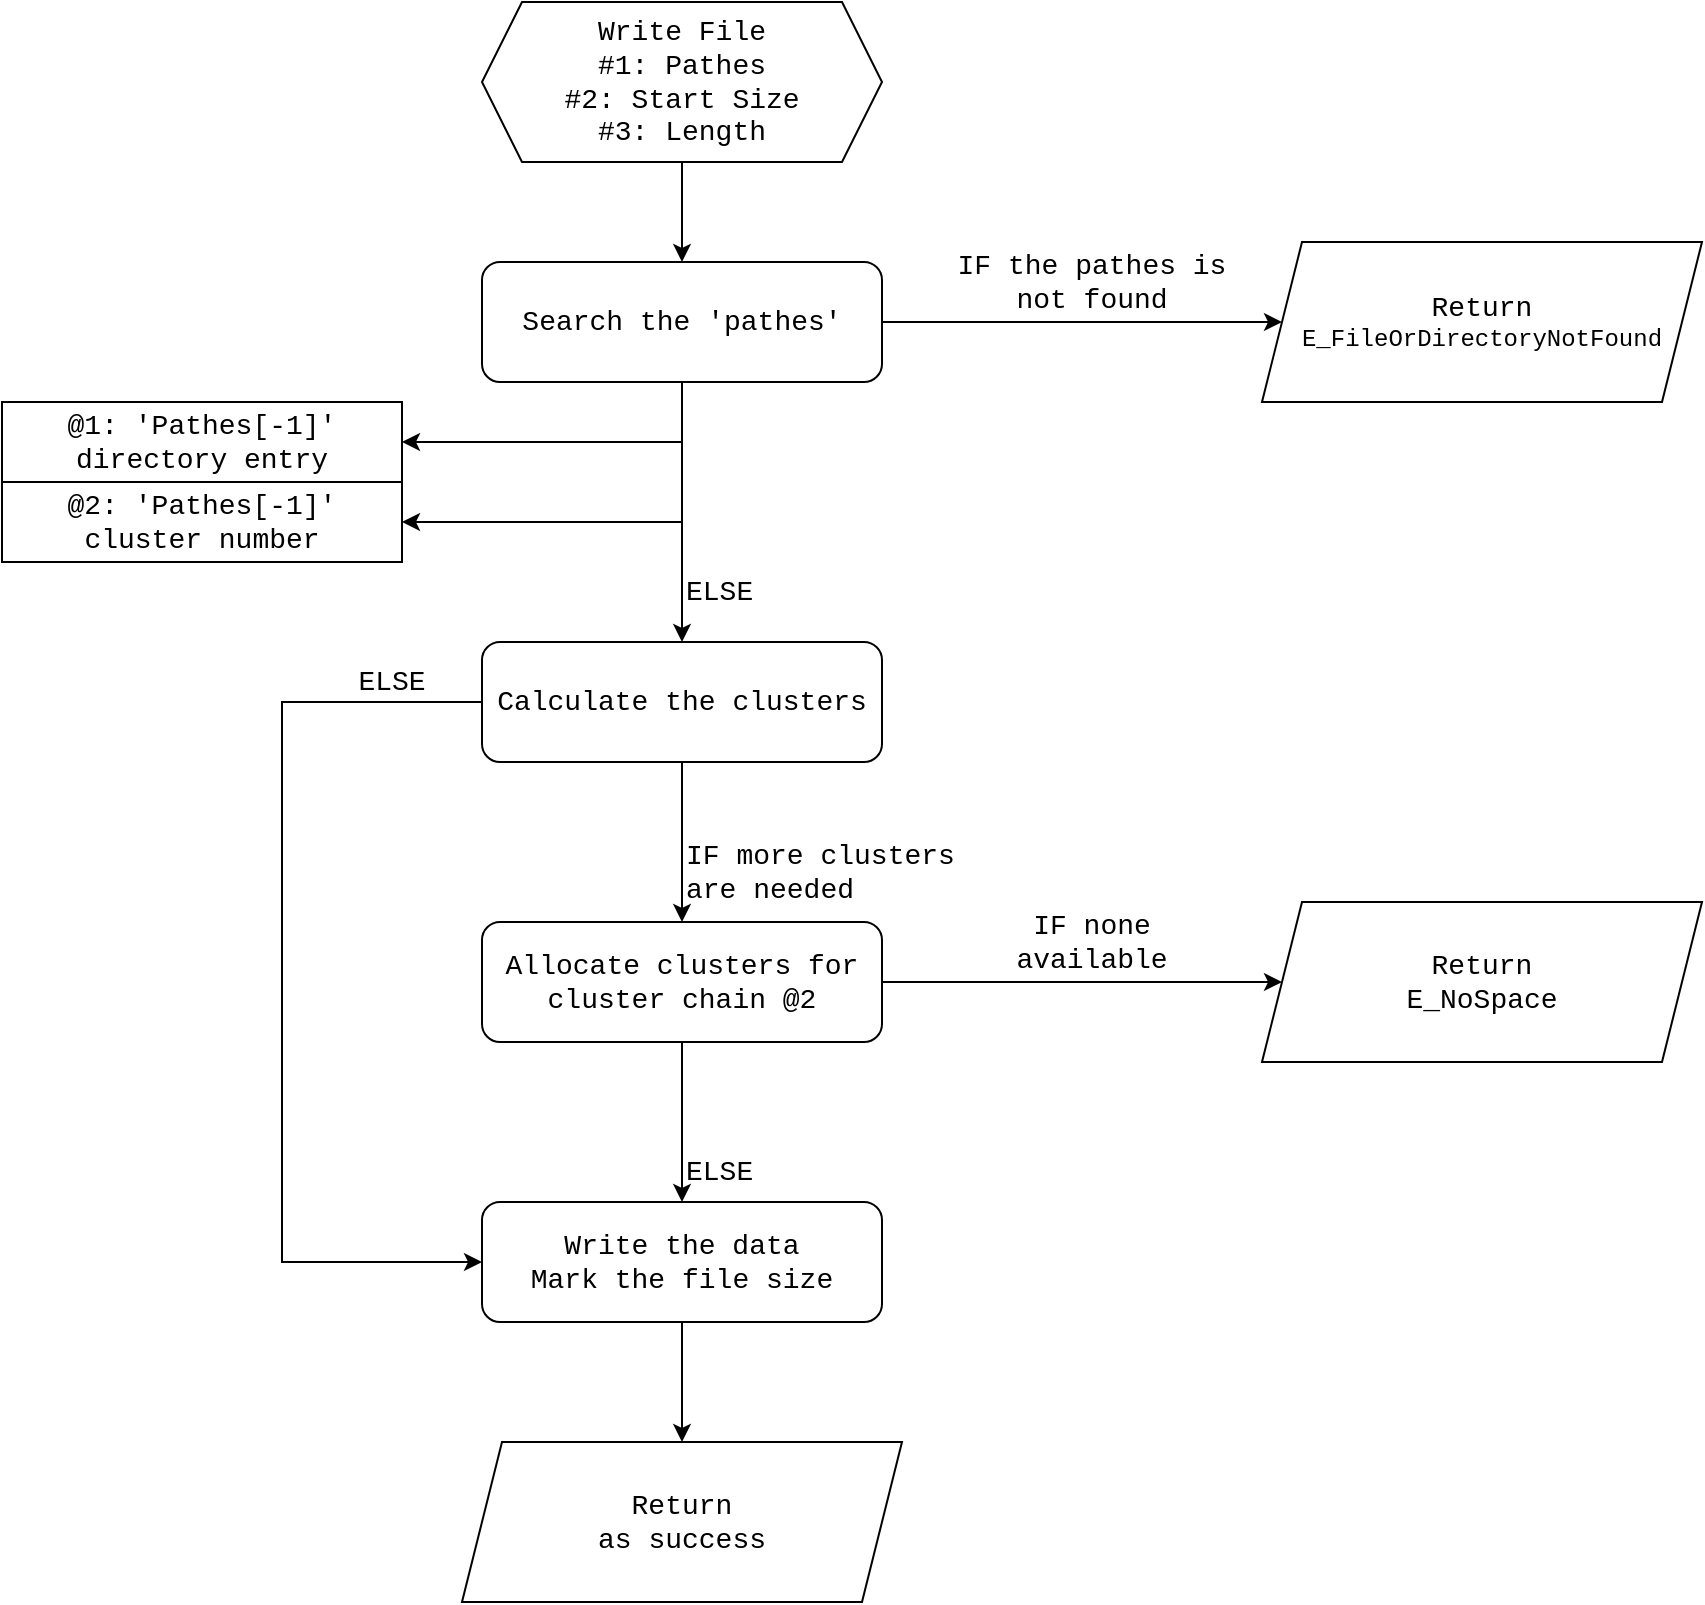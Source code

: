 <mxfile version="24.7.8">
  <diagram name="Path-1" id="yvvO-IFKYV9TJU07ftuM">
    <mxGraphModel dx="934" dy="621" grid="1" gridSize="10" guides="1" tooltips="1" connect="1" arrows="1" fold="1" page="1" pageScale="1" pageWidth="850" pageHeight="1100" math="0" shadow="0">
      <root>
        <mxCell id="0" />
        <mxCell id="1" parent="0" />
        <mxCell id="ThWdQmo8D_hqyAFHzQaa-1" style="edgeStyle=orthogonalEdgeStyle;rounded=0;orthogonalLoop=1;jettySize=auto;html=1;exitX=0.5;exitY=1;exitDx=0;exitDy=0;entryX=0.5;entryY=0;entryDx=0;entryDy=0;" edge="1" parent="1" source="ThWdQmo8D_hqyAFHzQaa-2" target="ThWdQmo8D_hqyAFHzQaa-39">
          <mxGeometry relative="1" as="geometry">
            <mxPoint x="430" y="90" as="targetPoint" />
          </mxGeometry>
        </mxCell>
        <mxCell id="ThWdQmo8D_hqyAFHzQaa-2" value="Write File&lt;div&gt;#1: Pathes&lt;/div&gt;&lt;div&gt;#2: Start Size&lt;/div&gt;&lt;div&gt;#3: Length&lt;/div&gt;" style="shape=hexagon;perimeter=hexagonPerimeter2;whiteSpace=wrap;html=1;fixedSize=1;fontFamily=Courier New;fontSize=14;" vertex="1" parent="1">
          <mxGeometry x="240" width="200" height="80" as="geometry" />
        </mxCell>
        <mxCell id="ThWdQmo8D_hqyAFHzQaa-36" style="edgeStyle=orthogonalEdgeStyle;rounded=0;orthogonalLoop=1;jettySize=auto;html=1;exitX=1;exitY=0.5;exitDx=0;exitDy=0;entryX=0;entryY=0.5;entryDx=0;entryDy=0;" edge="1" parent="1" source="ThWdQmo8D_hqyAFHzQaa-39" target="ThWdQmo8D_hqyAFHzQaa-41">
          <mxGeometry relative="1" as="geometry">
            <mxPoint x="590" y="200" as="targetPoint" />
            <mxPoint x="450" y="170" as="sourcePoint" />
          </mxGeometry>
        </mxCell>
        <mxCell id="ThWdQmo8D_hqyAFHzQaa-37" style="edgeStyle=orthogonalEdgeStyle;rounded=0;orthogonalLoop=1;jettySize=auto;html=1;exitX=0.5;exitY=1;exitDx=0;exitDy=0;entryX=1;entryY=0.5;entryDx=0;entryDy=0;" edge="1" parent="1" source="ThWdQmo8D_hqyAFHzQaa-39" target="ThWdQmo8D_hqyAFHzQaa-42">
          <mxGeometry relative="1" as="geometry" />
        </mxCell>
        <mxCell id="ThWdQmo8D_hqyAFHzQaa-38" style="edgeStyle=orthogonalEdgeStyle;rounded=0;orthogonalLoop=1;jettySize=auto;html=1;exitX=0.5;exitY=1;exitDx=0;exitDy=0;entryX=1;entryY=0.5;entryDx=0;entryDy=0;" edge="1" parent="1" source="ThWdQmo8D_hqyAFHzQaa-39" target="ThWdQmo8D_hqyAFHzQaa-43">
          <mxGeometry relative="1" as="geometry" />
        </mxCell>
        <mxCell id="ThWdQmo8D_hqyAFHzQaa-45" style="edgeStyle=orthogonalEdgeStyle;rounded=0;orthogonalLoop=1;jettySize=auto;html=1;exitX=0.5;exitY=1;exitDx=0;exitDy=0;entryX=0.5;entryY=0;entryDx=0;entryDy=0;" edge="1" parent="1" source="ThWdQmo8D_hqyAFHzQaa-39" target="ThWdQmo8D_hqyAFHzQaa-44">
          <mxGeometry relative="1" as="geometry" />
        </mxCell>
        <mxCell id="ThWdQmo8D_hqyAFHzQaa-39" value="&lt;span style=&quot;font-size: 14px;&quot;&gt;Search the &#39;pathes&#39;&lt;/span&gt;" style="rounded=1;whiteSpace=wrap;html=1;fontFamily=Courier New;fontSize=13;" vertex="1" parent="1">
          <mxGeometry x="240" y="130" width="200" height="60" as="geometry" />
        </mxCell>
        <mxCell id="ThWdQmo8D_hqyAFHzQaa-40" value="IF the pathes is not found" style="text;html=1;align=center;verticalAlign=middle;whiteSpace=wrap;rounded=0;fontFamily=Courier New;fontSize=14;" vertex="1" parent="1">
          <mxGeometry x="460" y="125" width="170" height="30" as="geometry" />
        </mxCell>
        <mxCell id="ThWdQmo8D_hqyAFHzQaa-41" value="&lt;div&gt;&lt;font style=&quot;font-size: 14px;&quot;&gt;Return&lt;/font&gt;&lt;/div&gt;E_FileOrDirectoryNotFound" style="shape=parallelogram;perimeter=parallelogramPerimeter;whiteSpace=wrap;html=1;fixedSize=1;fontFamily=Courier New;fontSize=12;" vertex="1" parent="1">
          <mxGeometry x="630" y="120" width="220" height="80" as="geometry" />
        </mxCell>
        <mxCell id="ThWdQmo8D_hqyAFHzQaa-42" value="@1: &#39;Pathes[-1]&#39; directory entry" style="rounded=0;whiteSpace=wrap;html=1;fontFamily=Courier New;fontSize=14;" vertex="1" parent="1">
          <mxGeometry y="200" width="200" height="40" as="geometry" />
        </mxCell>
        <mxCell id="ThWdQmo8D_hqyAFHzQaa-43" value="@2: &#39;Pathes[-1]&#39; cluster number" style="rounded=0;whiteSpace=wrap;html=1;fontFamily=Courier New;fontSize=14;" vertex="1" parent="1">
          <mxGeometry y="240" width="200" height="40" as="geometry" />
        </mxCell>
        <mxCell id="ThWdQmo8D_hqyAFHzQaa-47" style="edgeStyle=orthogonalEdgeStyle;rounded=0;orthogonalLoop=1;jettySize=auto;html=1;exitX=0.5;exitY=1;exitDx=0;exitDy=0;entryX=0.5;entryY=0;entryDx=0;entryDy=0;" edge="1" parent="1" source="ThWdQmo8D_hqyAFHzQaa-44" target="ThWdQmo8D_hqyAFHzQaa-46">
          <mxGeometry relative="1" as="geometry" />
        </mxCell>
        <mxCell id="ThWdQmo8D_hqyAFHzQaa-55" style="edgeStyle=orthogonalEdgeStyle;rounded=0;orthogonalLoop=1;jettySize=auto;html=1;exitX=0;exitY=0.5;exitDx=0;exitDy=0;entryX=0;entryY=0.5;entryDx=0;entryDy=0;" edge="1" parent="1" source="ThWdQmo8D_hqyAFHzQaa-44" target="ThWdQmo8D_hqyAFHzQaa-52">
          <mxGeometry relative="1" as="geometry">
            <Array as="points">
              <mxPoint x="140" y="350" />
              <mxPoint x="140" y="630" />
            </Array>
          </mxGeometry>
        </mxCell>
        <mxCell id="ThWdQmo8D_hqyAFHzQaa-44" value="&lt;span style=&quot;font-size: 14px;&quot;&gt;Calculate the clusters&lt;/span&gt;" style="rounded=1;whiteSpace=wrap;html=1;fontFamily=Courier New;fontSize=13;" vertex="1" parent="1">
          <mxGeometry x="240" y="320" width="200" height="60" as="geometry" />
        </mxCell>
        <mxCell id="ThWdQmo8D_hqyAFHzQaa-50" style="edgeStyle=orthogonalEdgeStyle;rounded=0;orthogonalLoop=1;jettySize=auto;html=1;exitX=1;exitY=0.5;exitDx=0;exitDy=0;entryX=0;entryY=0.5;entryDx=0;entryDy=0;" edge="1" parent="1" source="ThWdQmo8D_hqyAFHzQaa-46" target="ThWdQmo8D_hqyAFHzQaa-49">
          <mxGeometry relative="1" as="geometry" />
        </mxCell>
        <mxCell id="ThWdQmo8D_hqyAFHzQaa-53" style="edgeStyle=orthogonalEdgeStyle;rounded=0;orthogonalLoop=1;jettySize=auto;html=1;exitX=0.5;exitY=1;exitDx=0;exitDy=0;entryX=0.5;entryY=0;entryDx=0;entryDy=0;" edge="1" parent="1" source="ThWdQmo8D_hqyAFHzQaa-46" target="ThWdQmo8D_hqyAFHzQaa-52">
          <mxGeometry relative="1" as="geometry" />
        </mxCell>
        <mxCell id="ThWdQmo8D_hqyAFHzQaa-46" value="&lt;span style=&quot;font-size: 14px;&quot;&gt;Allocate clusters for cluster chain @2&lt;/span&gt;" style="rounded=1;whiteSpace=wrap;html=1;fontFamily=Courier New;fontSize=13;" vertex="1" parent="1">
          <mxGeometry x="240" y="460" width="200" height="60" as="geometry" />
        </mxCell>
        <mxCell id="ThWdQmo8D_hqyAFHzQaa-48" value="ELSE" style="text;html=1;align=left;verticalAlign=middle;whiteSpace=wrap;rounded=0;fontFamily=Courier New;fontSize=14;" vertex="1" parent="1">
          <mxGeometry x="340" y="280" width="170" height="30" as="geometry" />
        </mxCell>
        <mxCell id="ThWdQmo8D_hqyAFHzQaa-49" value="&lt;div&gt;&lt;font&gt;Return&lt;/font&gt;&lt;/div&gt;&lt;font&gt;E_NoSpace&lt;/font&gt;" style="shape=parallelogram;perimeter=parallelogramPerimeter;whiteSpace=wrap;html=1;fixedSize=1;fontFamily=Courier New;fontSize=14;" vertex="1" parent="1">
          <mxGeometry x="630" y="450" width="220" height="80" as="geometry" />
        </mxCell>
        <mxCell id="ThWdQmo8D_hqyAFHzQaa-51" value="IF none available" style="text;html=1;align=center;verticalAlign=middle;whiteSpace=wrap;rounded=0;fontFamily=Courier New;fontSize=14;" vertex="1" parent="1">
          <mxGeometry x="495" y="455" width="100" height="30" as="geometry" />
        </mxCell>
        <mxCell id="ThWdQmo8D_hqyAFHzQaa-59" style="edgeStyle=orthogonalEdgeStyle;rounded=0;orthogonalLoop=1;jettySize=auto;html=1;exitX=0.5;exitY=1;exitDx=0;exitDy=0;entryX=0.5;entryY=0;entryDx=0;entryDy=0;" edge="1" parent="1" source="ThWdQmo8D_hqyAFHzQaa-52" target="ThWdQmo8D_hqyAFHzQaa-58">
          <mxGeometry relative="1" as="geometry" />
        </mxCell>
        <mxCell id="ThWdQmo8D_hqyAFHzQaa-52" value="&lt;span style=&quot;font-size: 14px;&quot;&gt;Write the data&lt;/span&gt;&lt;div&gt;&lt;span style=&quot;font-size: 14px;&quot;&gt;Mark the file size&lt;/span&gt;&lt;/div&gt;" style="rounded=1;whiteSpace=wrap;html=1;fontFamily=Courier New;fontSize=13;" vertex="1" parent="1">
          <mxGeometry x="240" y="600" width="200" height="60" as="geometry" />
        </mxCell>
        <mxCell id="ThWdQmo8D_hqyAFHzQaa-54" value="ELSE" style="text;html=1;align=left;verticalAlign=middle;whiteSpace=wrap;rounded=0;fontFamily=Courier New;fontSize=14;" vertex="1" parent="1">
          <mxGeometry x="340" y="570" width="170" height="30" as="geometry" />
        </mxCell>
        <mxCell id="ThWdQmo8D_hqyAFHzQaa-56" value="ELSE" style="text;html=1;align=center;verticalAlign=middle;whiteSpace=wrap;rounded=0;fontFamily=Courier New;fontSize=14;" vertex="1" parent="1">
          <mxGeometry x="110" y="325" width="170" height="30" as="geometry" />
        </mxCell>
        <mxCell id="ThWdQmo8D_hqyAFHzQaa-57" value="IF more clusters are needed" style="text;html=1;align=left;verticalAlign=middle;whiteSpace=wrap;rounded=0;fontFamily=Courier New;fontSize=14;" vertex="1" parent="1">
          <mxGeometry x="340" y="420" width="150" height="30" as="geometry" />
        </mxCell>
        <mxCell id="ThWdQmo8D_hqyAFHzQaa-58" value="&lt;div&gt;&lt;font&gt;Return&lt;/font&gt;&lt;/div&gt;&lt;span&gt;as success&lt;/span&gt;" style="shape=parallelogram;perimeter=parallelogramPerimeter;whiteSpace=wrap;html=1;fixedSize=1;fontFamily=Courier New;fontSize=14;" vertex="1" parent="1">
          <mxGeometry x="230" y="720" width="220" height="80" as="geometry" />
        </mxCell>
      </root>
    </mxGraphModel>
  </diagram>
</mxfile>
